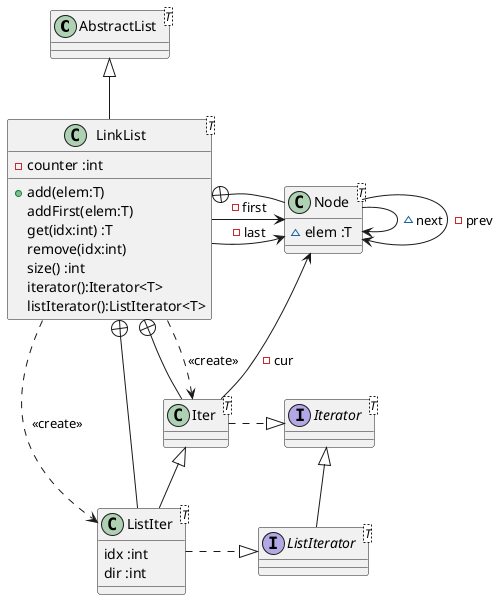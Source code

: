 @startuml

'hide circles
'skinparam classAttributeIconSize 0

class AbstractList<T>

class LinkList<T> {
  '-first :Node
  -counter :int
  +add(elem:T)
  addFirst(elem:T)
  get(idx:int) :T
  remove(idx:int)
  size() :int
  iterator():Iterator<T>
  listIterator():ListIterator<T>
}
LinkList ..> Iter : <<create>>
LinkList ..> ListIter : <<create>>
AbstractList <|-- LinkList

interface Iterator<T>
interface ListIterator<T>

class Iter<T> {
   '+hasNext():boolean
   '+next():int
}

class ListIter<T> {
    idx :int
    dir :int
}

class Node<T> {
  ~elem :T
  '~next :Node
}

Node <- Iter : -cur
Node -> Node : ~next
Node -> Node : -prev
'LinkList ..> IntIterator
LinkList +- Node : "  "
LinkList -> Node : -first
LinkList -> Node : -last
LinkList +-- Iter : "   "
LinkList +-- ListIter

Iter .|> Iterator : "      "
Iterator <|-- ListIterator
ListIter .|> ListIterator : "      "
Iter <|-- ListIter

@enduml